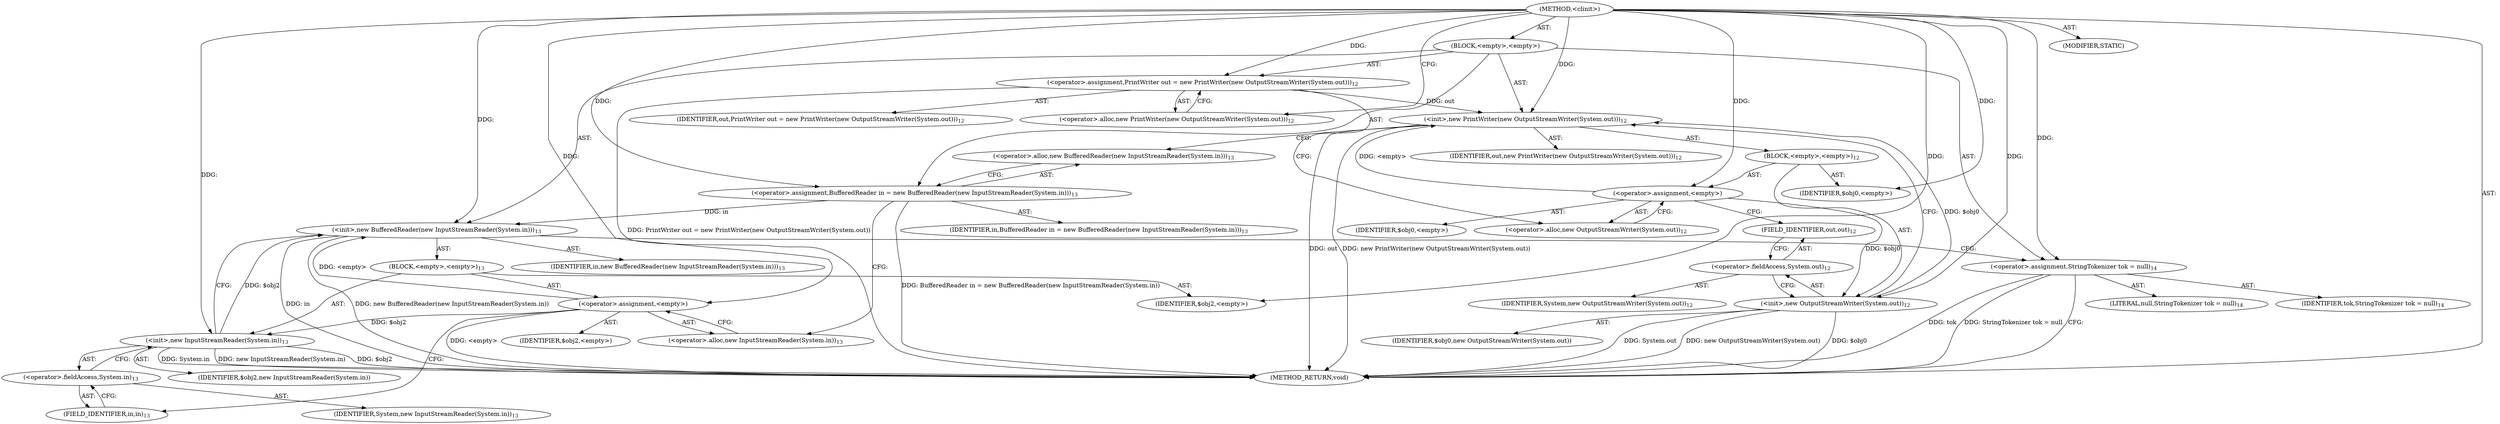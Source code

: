 digraph "&lt;clinit&gt;" {  
"361" [label = <(METHOD,&lt;clinit&gt;)> ]
"362" [label = <(BLOCK,&lt;empty&gt;,&lt;empty&gt;)> ]
"363" [label = <(&lt;operator&gt;.assignment,PrintWriter out = new PrintWriter(new OutputStreamWriter(System.out)))<SUB>12</SUB>> ]
"364" [label = <(IDENTIFIER,out,PrintWriter out = new PrintWriter(new OutputStreamWriter(System.out)))<SUB>12</SUB>> ]
"365" [label = <(&lt;operator&gt;.alloc,new PrintWriter(new OutputStreamWriter(System.out)))<SUB>12</SUB>> ]
"366" [label = <(&lt;init&gt;,new PrintWriter(new OutputStreamWriter(System.out)))<SUB>12</SUB>> ]
"3" [label = <(IDENTIFIER,out,new PrintWriter(new OutputStreamWriter(System.out)))<SUB>12</SUB>> ]
"367" [label = <(BLOCK,&lt;empty&gt;,&lt;empty&gt;)<SUB>12</SUB>> ]
"368" [label = <(&lt;operator&gt;.assignment,&lt;empty&gt;)> ]
"369" [label = <(IDENTIFIER,$obj0,&lt;empty&gt;)> ]
"370" [label = <(&lt;operator&gt;.alloc,new OutputStreamWriter(System.out))<SUB>12</SUB>> ]
"371" [label = <(&lt;init&gt;,new OutputStreamWriter(System.out))<SUB>12</SUB>> ]
"372" [label = <(IDENTIFIER,$obj0,new OutputStreamWriter(System.out))> ]
"373" [label = <(&lt;operator&gt;.fieldAccess,System.out)<SUB>12</SUB>> ]
"374" [label = <(IDENTIFIER,System,new OutputStreamWriter(System.out))<SUB>12</SUB>> ]
"375" [label = <(FIELD_IDENTIFIER,out,out)<SUB>12</SUB>> ]
"376" [label = <(IDENTIFIER,$obj0,&lt;empty&gt;)> ]
"377" [label = <(&lt;operator&gt;.assignment,BufferedReader in = new BufferedReader(new InputStreamReader(System.in)))<SUB>13</SUB>> ]
"378" [label = <(IDENTIFIER,in,BufferedReader in = new BufferedReader(new InputStreamReader(System.in)))<SUB>13</SUB>> ]
"379" [label = <(&lt;operator&gt;.alloc,new BufferedReader(new InputStreamReader(System.in)))<SUB>13</SUB>> ]
"380" [label = <(&lt;init&gt;,new BufferedReader(new InputStreamReader(System.in)))<SUB>13</SUB>> ]
"5" [label = <(IDENTIFIER,in,new BufferedReader(new InputStreamReader(System.in)))<SUB>13</SUB>> ]
"381" [label = <(BLOCK,&lt;empty&gt;,&lt;empty&gt;)<SUB>13</SUB>> ]
"382" [label = <(&lt;operator&gt;.assignment,&lt;empty&gt;)> ]
"383" [label = <(IDENTIFIER,$obj2,&lt;empty&gt;)> ]
"384" [label = <(&lt;operator&gt;.alloc,new InputStreamReader(System.in))<SUB>13</SUB>> ]
"385" [label = <(&lt;init&gt;,new InputStreamReader(System.in))<SUB>13</SUB>> ]
"386" [label = <(IDENTIFIER,$obj2,new InputStreamReader(System.in))> ]
"387" [label = <(&lt;operator&gt;.fieldAccess,System.in)<SUB>13</SUB>> ]
"388" [label = <(IDENTIFIER,System,new InputStreamReader(System.in))<SUB>13</SUB>> ]
"389" [label = <(FIELD_IDENTIFIER,in,in)<SUB>13</SUB>> ]
"390" [label = <(IDENTIFIER,$obj2,&lt;empty&gt;)> ]
"391" [label = <(&lt;operator&gt;.assignment,StringTokenizer tok = null)<SUB>14</SUB>> ]
"392" [label = <(IDENTIFIER,tok,StringTokenizer tok = null)<SUB>14</SUB>> ]
"393" [label = <(LITERAL,null,StringTokenizer tok = null)<SUB>14</SUB>> ]
"394" [label = <(MODIFIER,STATIC)> ]
"395" [label = <(METHOD_RETURN,void)> ]
  "361" -> "362"  [ label = "AST: "] 
  "361" -> "394"  [ label = "AST: "] 
  "361" -> "395"  [ label = "AST: "] 
  "362" -> "363"  [ label = "AST: "] 
  "362" -> "366"  [ label = "AST: "] 
  "362" -> "377"  [ label = "AST: "] 
  "362" -> "380"  [ label = "AST: "] 
  "362" -> "391"  [ label = "AST: "] 
  "363" -> "364"  [ label = "AST: "] 
  "363" -> "365"  [ label = "AST: "] 
  "366" -> "3"  [ label = "AST: "] 
  "366" -> "367"  [ label = "AST: "] 
  "367" -> "368"  [ label = "AST: "] 
  "367" -> "371"  [ label = "AST: "] 
  "367" -> "376"  [ label = "AST: "] 
  "368" -> "369"  [ label = "AST: "] 
  "368" -> "370"  [ label = "AST: "] 
  "371" -> "372"  [ label = "AST: "] 
  "371" -> "373"  [ label = "AST: "] 
  "373" -> "374"  [ label = "AST: "] 
  "373" -> "375"  [ label = "AST: "] 
  "377" -> "378"  [ label = "AST: "] 
  "377" -> "379"  [ label = "AST: "] 
  "380" -> "5"  [ label = "AST: "] 
  "380" -> "381"  [ label = "AST: "] 
  "381" -> "382"  [ label = "AST: "] 
  "381" -> "385"  [ label = "AST: "] 
  "381" -> "390"  [ label = "AST: "] 
  "382" -> "383"  [ label = "AST: "] 
  "382" -> "384"  [ label = "AST: "] 
  "385" -> "386"  [ label = "AST: "] 
  "385" -> "387"  [ label = "AST: "] 
  "387" -> "388"  [ label = "AST: "] 
  "387" -> "389"  [ label = "AST: "] 
  "391" -> "392"  [ label = "AST: "] 
  "391" -> "393"  [ label = "AST: "] 
  "363" -> "370"  [ label = "CFG: "] 
  "366" -> "379"  [ label = "CFG: "] 
  "377" -> "384"  [ label = "CFG: "] 
  "380" -> "391"  [ label = "CFG: "] 
  "391" -> "395"  [ label = "CFG: "] 
  "365" -> "363"  [ label = "CFG: "] 
  "379" -> "377"  [ label = "CFG: "] 
  "368" -> "375"  [ label = "CFG: "] 
  "371" -> "366"  [ label = "CFG: "] 
  "382" -> "389"  [ label = "CFG: "] 
  "385" -> "380"  [ label = "CFG: "] 
  "370" -> "368"  [ label = "CFG: "] 
  "373" -> "371"  [ label = "CFG: "] 
  "384" -> "382"  [ label = "CFG: "] 
  "387" -> "385"  [ label = "CFG: "] 
  "375" -> "373"  [ label = "CFG: "] 
  "389" -> "387"  [ label = "CFG: "] 
  "361" -> "365"  [ label = "CFG: "] 
  "363" -> "395"  [ label = "DDG: PrintWriter out = new PrintWriter(new OutputStreamWriter(System.out))"] 
  "366" -> "395"  [ label = "DDG: out"] 
  "371" -> "395"  [ label = "DDG: $obj0"] 
  "371" -> "395"  [ label = "DDG: System.out"] 
  "371" -> "395"  [ label = "DDG: new OutputStreamWriter(System.out)"] 
  "366" -> "395"  [ label = "DDG: new PrintWriter(new OutputStreamWriter(System.out))"] 
  "377" -> "395"  [ label = "DDG: BufferedReader in = new BufferedReader(new InputStreamReader(System.in))"] 
  "380" -> "395"  [ label = "DDG: in"] 
  "382" -> "395"  [ label = "DDG: &lt;empty&gt;"] 
  "385" -> "395"  [ label = "DDG: $obj2"] 
  "385" -> "395"  [ label = "DDG: System.in"] 
  "385" -> "395"  [ label = "DDG: new InputStreamReader(System.in)"] 
  "380" -> "395"  [ label = "DDG: new BufferedReader(new InputStreamReader(System.in))"] 
  "391" -> "395"  [ label = "DDG: StringTokenizer tok = null"] 
  "391" -> "395"  [ label = "DDG: tok"] 
  "361" -> "363"  [ label = "DDG: "] 
  "361" -> "377"  [ label = "DDG: "] 
  "361" -> "391"  [ label = "DDG: "] 
  "363" -> "366"  [ label = "DDG: out"] 
  "361" -> "366"  [ label = "DDG: "] 
  "368" -> "366"  [ label = "DDG: &lt;empty&gt;"] 
  "371" -> "366"  [ label = "DDG: $obj0"] 
  "377" -> "380"  [ label = "DDG: in"] 
  "361" -> "380"  [ label = "DDG: "] 
  "382" -> "380"  [ label = "DDG: &lt;empty&gt;"] 
  "385" -> "380"  [ label = "DDG: $obj2"] 
  "361" -> "368"  [ label = "DDG: "] 
  "361" -> "376"  [ label = "DDG: "] 
  "361" -> "382"  [ label = "DDG: "] 
  "361" -> "390"  [ label = "DDG: "] 
  "368" -> "371"  [ label = "DDG: $obj0"] 
  "361" -> "371"  [ label = "DDG: "] 
  "382" -> "385"  [ label = "DDG: $obj2"] 
  "361" -> "385"  [ label = "DDG: "] 
}
